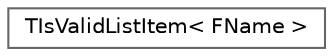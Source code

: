 digraph "Graphical Class Hierarchy"
{
 // INTERACTIVE_SVG=YES
 // LATEX_PDF_SIZE
  bgcolor="transparent";
  edge [fontname=Helvetica,fontsize=10,labelfontname=Helvetica,labelfontsize=10];
  node [fontname=Helvetica,fontsize=10,shape=box,height=0.2,width=0.4];
  rankdir="LR";
  Node0 [id="Node000000",label="TIsValidListItem\< FName \>",height=0.2,width=0.4,color="grey40", fillcolor="white", style="filled",URL="$d9/d72/structTIsValidListItem_3_01FName_01_4.html",tooltip=" "];
}
